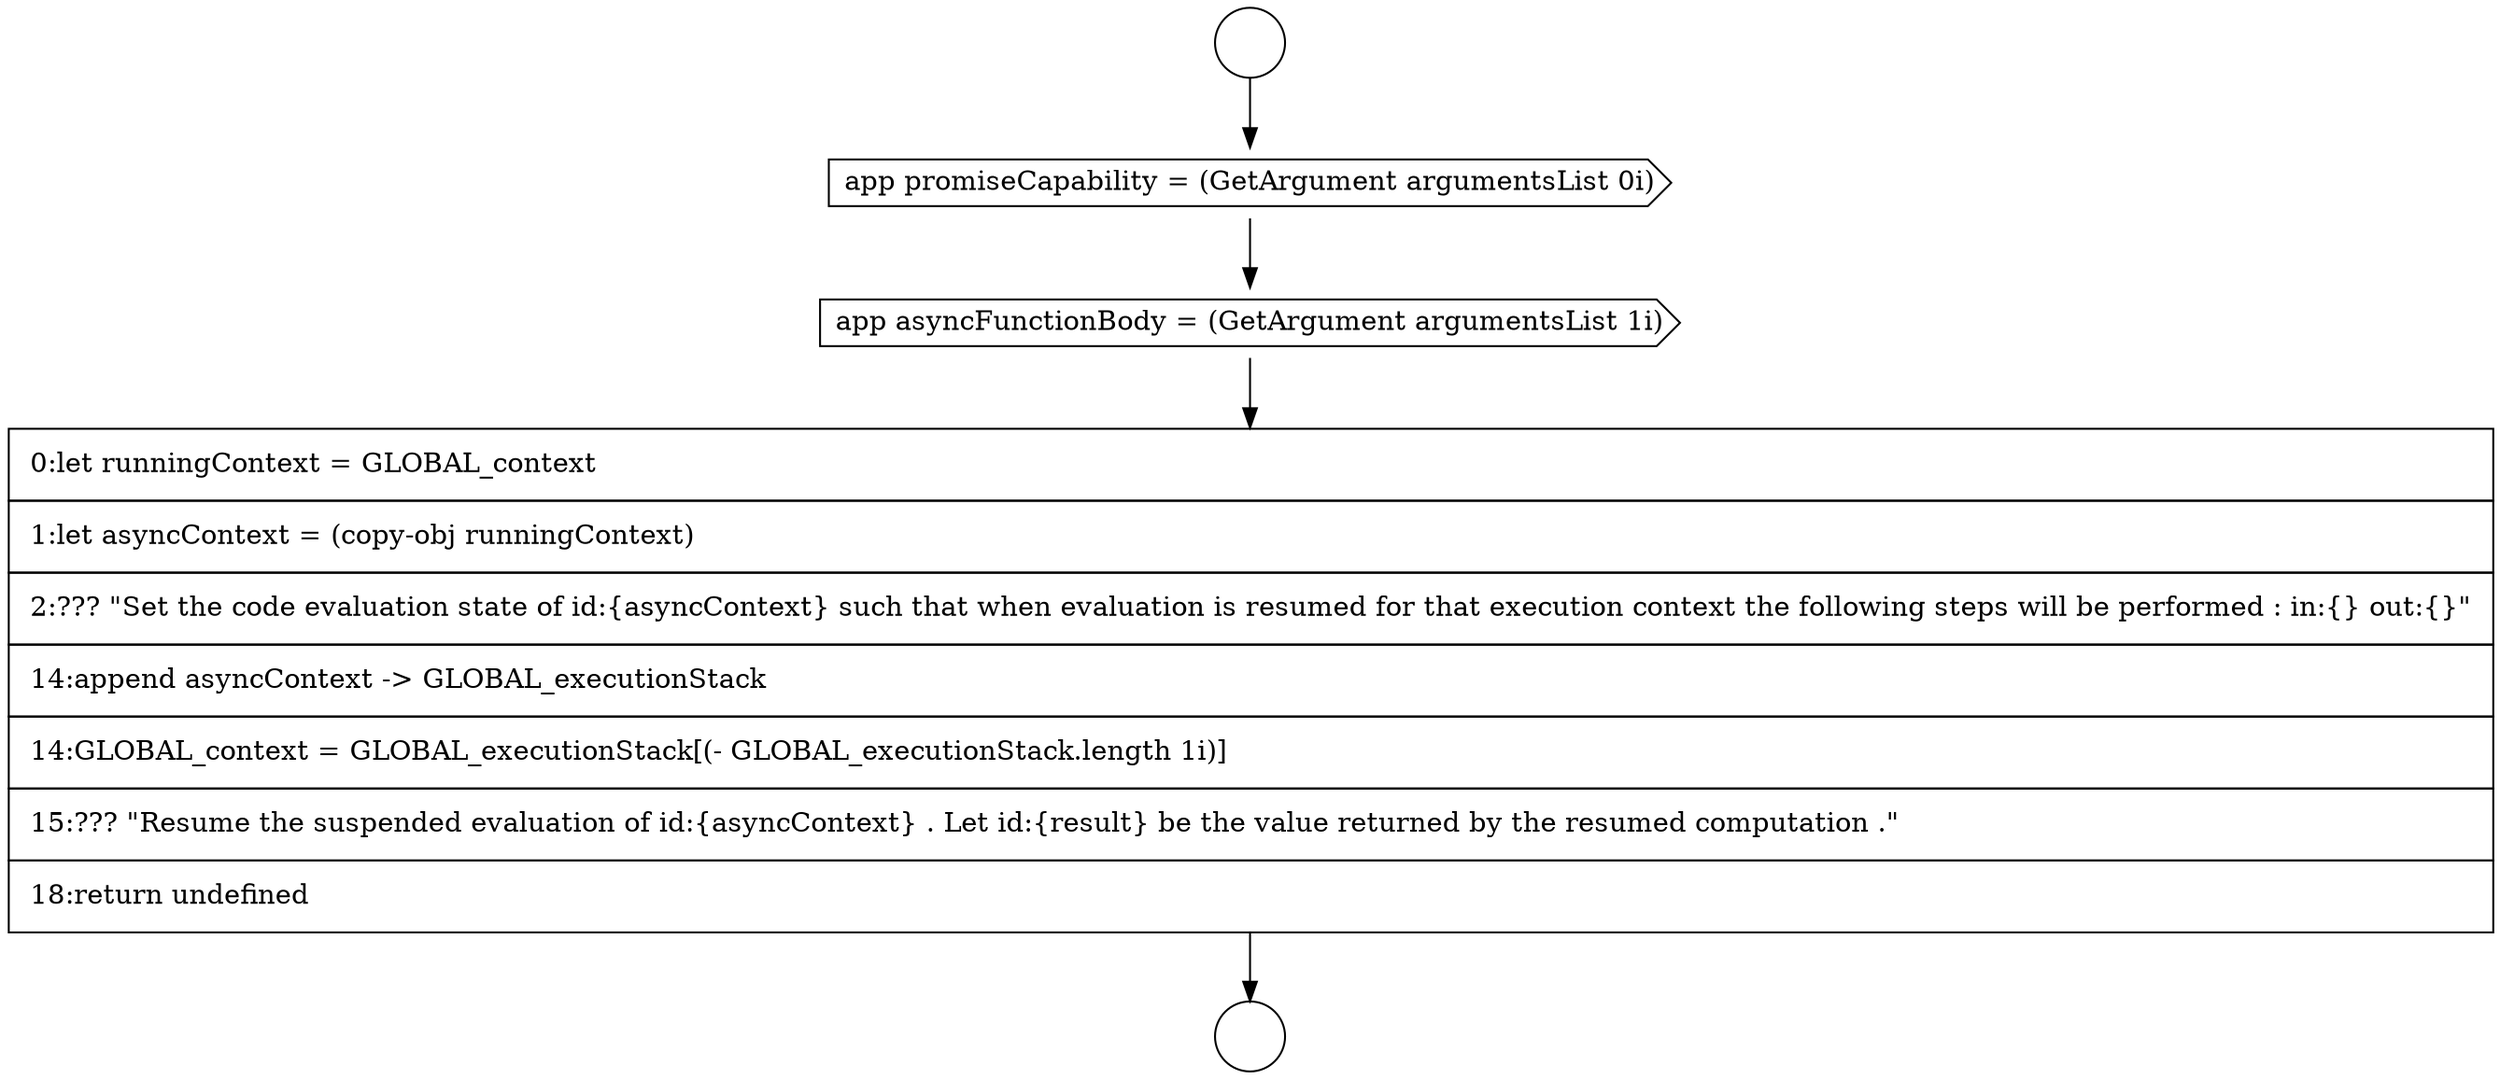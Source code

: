 digraph {
  node16658 [shape=circle label=" " color="black" fillcolor="white" style=filled]
  node16661 [shape=none, margin=0, label=<<font color="black">
    <table border="0" cellborder="1" cellspacing="0" cellpadding="10">
      <tr><td align="left">0:let runningContext = GLOBAL_context</td></tr>
      <tr><td align="left">1:let asyncContext = (copy-obj runningContext)</td></tr>
      <tr><td align="left">2:??? &quot;Set the code evaluation state of id:{asyncContext} such that when evaluation is resumed for that execution context the following steps will be performed : in:{} out:{}&quot;</td></tr>
      <tr><td align="left">14:append asyncContext -&gt; GLOBAL_executionStack</td></tr>
      <tr><td align="left">14:GLOBAL_context = GLOBAL_executionStack[(- GLOBAL_executionStack.length 1i)]</td></tr>
      <tr><td align="left">15:??? &quot;Resume the suspended evaluation of id:{asyncContext} . Let id:{result} be the value returned by the resumed computation .&quot;</td></tr>
      <tr><td align="left">18:return undefined</td></tr>
    </table>
  </font>> color="black" fillcolor="white" style=filled]
  node16657 [shape=circle label=" " color="black" fillcolor="white" style=filled]
  node16660 [shape=cds, label=<<font color="black">app asyncFunctionBody = (GetArgument argumentsList 1i)</font>> color="black" fillcolor="white" style=filled]
  node16659 [shape=cds, label=<<font color="black">app promiseCapability = (GetArgument argumentsList 0i)</font>> color="black" fillcolor="white" style=filled]
  node16657 -> node16659 [ color="black"]
  node16659 -> node16660 [ color="black"]
  node16660 -> node16661 [ color="black"]
  node16661 -> node16658 [ color="black"]
}
